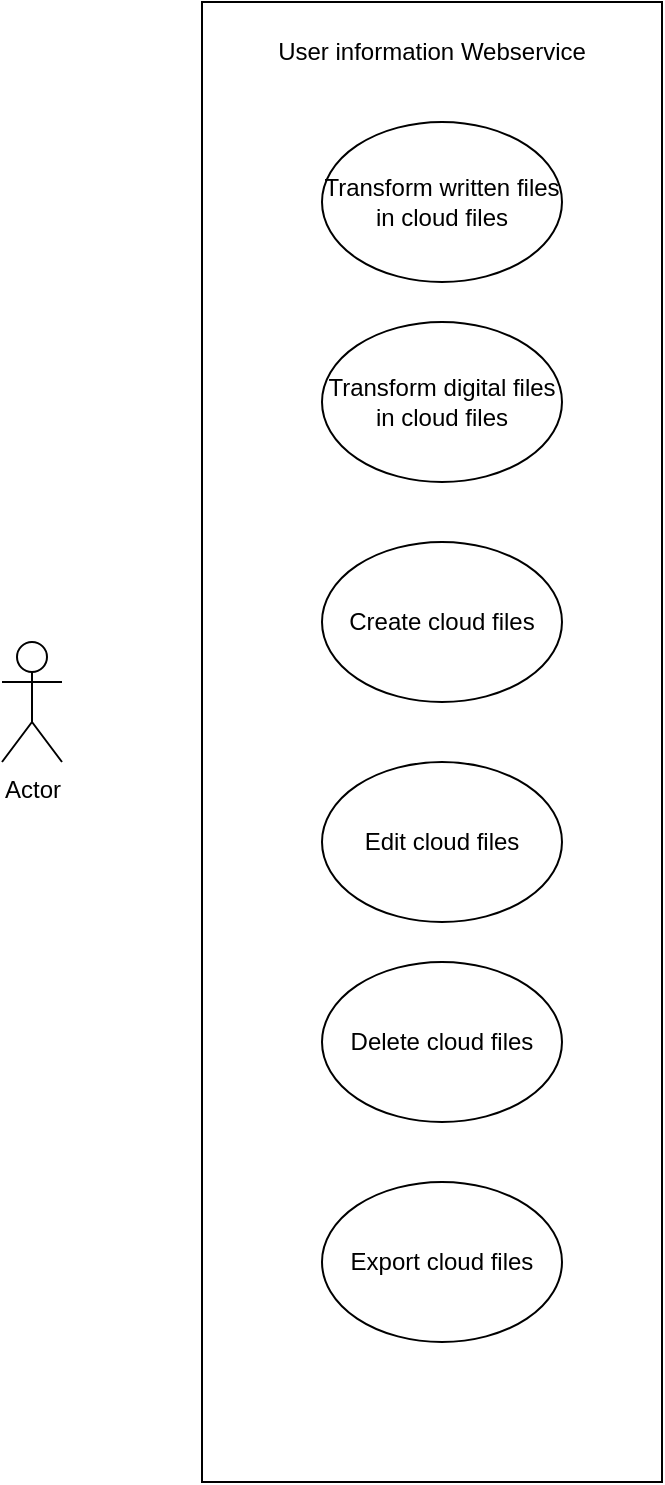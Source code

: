 <mxfile>
    <diagram id="Xb4AdM2ziHVMabVUa3KS" name="Page-1">
        <mxGraphModel dx="415" dy="630" grid="1" gridSize="10" guides="1" tooltips="1" connect="1" arrows="1" fold="1" page="1" pageScale="1" pageWidth="850" pageHeight="1100" math="0" shadow="0">
            <root>
                <mxCell id="0"/>
                <mxCell id="1" parent="0"/>
                <mxCell id="2" value="Actor" style="shape=umlActor;verticalLabelPosition=bottom;verticalAlign=top;html=1;outlineConnect=0;" vertex="1" parent="1">
                    <mxGeometry x="40" y="400" width="30" height="60" as="geometry"/>
                </mxCell>
                <mxCell id="3" value="" style="rounded=0;whiteSpace=wrap;html=1;" vertex="1" parent="1">
                    <mxGeometry x="140" y="80" width="230" height="740" as="geometry"/>
                </mxCell>
                <mxCell id="4" value="User information Webservice" style="text;html=1;strokeColor=none;fillColor=none;align=center;verticalAlign=middle;whiteSpace=wrap;rounded=0;" vertex="1" parent="1">
                    <mxGeometry x="175" y="90" width="160" height="30" as="geometry"/>
                </mxCell>
                <mxCell id="5" value="Transform written files in cloud files&lt;span style=&quot;color: rgba(0, 0, 0, 0); font-family: monospace; font-size: 0px; text-align: start;&quot;&gt;%3CmxGraphModel%3E%3Croot%3E%3CmxCell%20id%3D%220%22%2F%3E%3CmxCell%20id%3D%221%22%20parent%3D%220%22%2F%3E%3CmxCell%20id%3D%222%22%20value%3D%22PatientData%22%20style%3D%22shape%3Ddatastore%3BwhiteSpace%3Dwrap%3Bhtml%3D1%3B%22%20vertex%3D%221%22%20parent%3D%221%22%3E%3CmxGeometry%20x%3D%22550%22%20y%3D%22152%22%20width%3D%2260%22%20height%3D%2270%22%20as%3D%22geometry%22%2F%3E%3C%2FmxCell%3E%3C%2Froot%3E%3C%2FmxGraphModel%3E&lt;/span&gt;" style="ellipse;whiteSpace=wrap;html=1;" vertex="1" parent="1">
                    <mxGeometry x="200" y="140" width="120" height="80" as="geometry"/>
                </mxCell>
                <mxCell id="6" value="Transform digital files in cloud files" style="ellipse;whiteSpace=wrap;html=1;" vertex="1" parent="1">
                    <mxGeometry x="200" y="240" width="120" height="80" as="geometry"/>
                </mxCell>
                <mxCell id="7" value="Create cloud files" style="ellipse;whiteSpace=wrap;html=1;" vertex="1" parent="1">
                    <mxGeometry x="200" y="350" width="120" height="80" as="geometry"/>
                </mxCell>
                <mxCell id="8" value="Edit cloud files" style="ellipse;whiteSpace=wrap;html=1;" vertex="1" parent="1">
                    <mxGeometry x="200" y="460" width="120" height="80" as="geometry"/>
                </mxCell>
                <mxCell id="9" value="Delete cloud files" style="ellipse;whiteSpace=wrap;html=1;" vertex="1" parent="1">
                    <mxGeometry x="200" y="560" width="120" height="80" as="geometry"/>
                </mxCell>
                <mxCell id="10" value="Export cloud files" style="ellipse;whiteSpace=wrap;html=1;" vertex="1" parent="1">
                    <mxGeometry x="200" y="670" width="120" height="80" as="geometry"/>
                </mxCell>
            </root>
        </mxGraphModel>
    </diagram>
</mxfile>
